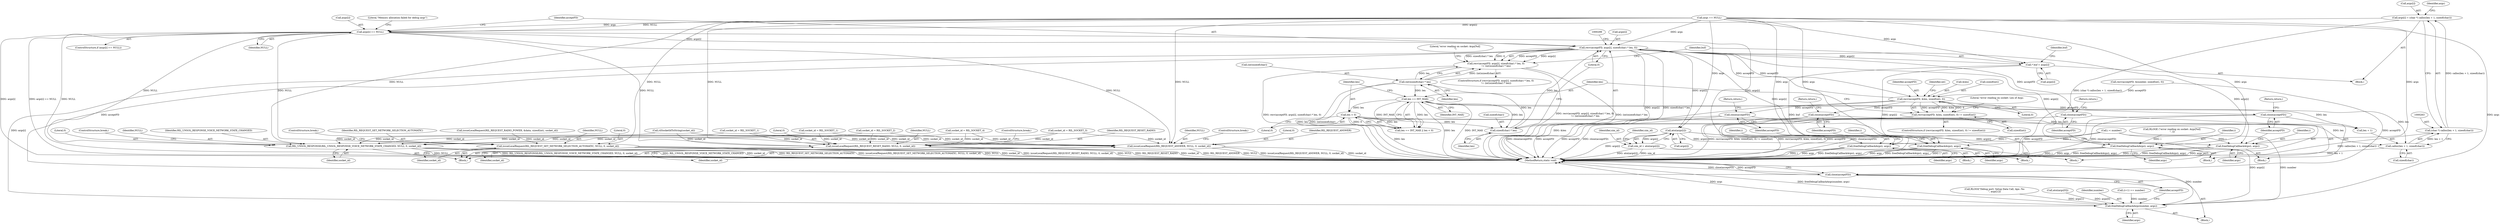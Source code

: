 digraph "0_Android_cd5f15f588a5d27e99ba12f057245bfe507f8c42@pointer" {
"1000258" [label="(Call,args[i] = (char *) calloc(len + 1, sizeof(char)))"];
"1000262" [label="(Call,(char *) calloc(len + 1, sizeof(char)))"];
"1000264" [label="(Call,calloc(len + 1, sizeof(char)))"];
"1000243" [label="(Call,len == INT_MAX)"];
"1000297" [label="(Call,(int)sizeof(char) * len)"];
"1000292" [label="(Call,sizeof(char) * len)"];
"1000246" [label="(Call,len < 0)"];
"1000271" [label="(Call,args[i] == NULL)"];
"1000279" [label="(Call,freeDebugCallbackArgs(i, args))"];
"1000287" [label="(Call,recv(acceptFD, args[i], sizeof(char) * len, 0))"];
"1000223" [label="(Call,recv(acceptFD, &len, sizeof(int), 0))"];
"1000222" [label="(Call,recv(acceptFD, &len, sizeof(int), 0) != sizeof(int))"];
"1000238" [label="(Call,close(acceptFD))"];
"1000255" [label="(Call,close(acceptFD))"];
"1000282" [label="(Call,close(acceptFD))"];
"1000235" [label="(Call,freeDebugCallbackArgs(i, args))"];
"1000252" [label="(Call,freeDebugCallbackArgs(i, args))"];
"1000286" [label="(Call,recv(acceptFD, args[i], sizeof(char) * len, 0)\n != (int)sizeof(char) * len)"];
"1000307" [label="(Call,freeDebugCallbackArgs(i, args))"];
"1000310" [label="(Call,close(acceptFD))"];
"1000314" [label="(Call,* buf = args[i])"];
"1000333" [label="(Call,atoi(args[i]))"];
"1000331" [label="(Call,sim_id = atoi(args[i]))"];
"1000630" [label="(Call,freeDebugCallbackArgs(number, args))"];
"1000633" [label="(Call,close(acceptFD))"];
"1000374" [label="(Call,issueLocalRequest(RIL_REQUEST_RESET_RADIO, NULL, 0, socket_id))"];
"1000440" [label="(Call,RIL_UNSOL_RESPONSE(RIL_UNSOL_RESPONSE_VOICE_NETWORK_STATE_CHANGED, NULL, 0, socket_id))"];
"1000545" [label="(Call,issueLocalRequest(RIL_REQUEST_SET_NETWORK_SELECTION_AUTOMATIC, NULL, 0, socket_id))"];
"1000609" [label="(Call,issueLocalRequest(RIL_REQUEST_ANSWER, NULL, 0, socket_id))"];
"1000265" [label="(Call,len + 1)"];
"1000309" [label="(Identifier,args)"];
"1000546" [label="(Identifier,RIL_REQUEST_SET_NETWORK_SELECTION_AUTOMATIC)"];
"1000255" [label="(Call,close(acceptFD))"];
"1000257" [label="(Return,return;)"];
"1000246" [label="(Call,len < 0)"];
"1000307" [label="(Call,freeDebugCallbackArgs(i, args))"];
"1000346" [label="(Call,socket_id = RIL_SOCKET_2)"];
"1000361" [label="(Call,socket_id = RIL_SOCKET_1)"];
"1000549" [label="(Identifier,socket_id)"];
"1000286" [label="(Call,recv(acceptFD, args[i], sizeof(char) * len, 0)\n != (int)sizeof(char) * len)"];
"1000287" [label="(Call,recv(acceptFD, args[i], sizeof(char) * len, 0))"];
"1000259" [label="(Call,args[i])"];
"1000282" [label="(Call,close(acceptFD))"];
"1000239" [label="(Identifier,acceptFD)"];
"1000252" [label="(Call,freeDebugCallbackArgs(i, args))"];
"1000247" [label="(Identifier,len)"];
"1000444" [label="(Identifier,socket_id)"];
"1000224" [label="(Identifier,acceptFD)"];
"1000443" [label="(Literal,0)"];
"1000304" [label="(Call,RLOGE (\"error reading on socket: Args[%d] \n\", i))"];
"1000258" [label="(Call,args[i] = (char *) calloc(len + 1, sizeof(char)))"];
"1000249" [label="(Block,)"];
"1000341" [label="(Call,socket_id = RIL_SOCKET_1)"];
"1000296" [label="(Literal,0)"];
"1000271" [label="(Call,args[i] == NULL)"];
"1000243" [label="(Call,len == INT_MAX)"];
"1000442" [label="(Identifier,NULL)"];
"1000295" [label="(Identifier,len)"];
"1000264" [label="(Call,calloc(len + 1, sizeof(char)))"];
"1000280" [label="(Identifier,i)"];
"1000632" [label="(Identifier,args)"];
"1000440" [label="(Call,RIL_UNSOL_RESPONSE(RIL_UNSOL_RESPONSE_VOICE_NETWORK_STATE_CHANGED, NULL, 0, socket_id))"];
"1000200" [label="(Call,args == NULL)"];
"1000281" [label="(Identifier,args)"];
"1000614" [label="(ControlStructure,break;)"];
"1000379" [label="(ControlStructure,break;)"];
"1000279" [label="(Call,freeDebugCallbackArgs(i, args))"];
"1000240" [label="(Return,return;)"];
"1000285" [label="(ControlStructure,if (recv(acceptFD, args[i], sizeof(char) * len, 0)\n != (int)sizeof(char) * len))"];
"1000312" [label="(Return,return;)"];
"1000235" [label="(Call,freeDebugCallbackArgs(i, args))"];
"1000278" [label="(Literal,\"Memory allocation failed for debug args\")"];
"1000143" [label="(Call,rilSocketIdToString(socket_id))"];
"1000536" [label="(Call,issueLocalRequest(RIL_REQUEST_RADIO_POWER, &data, sizeof(int), socket_id))"];
"1000231" [label="(Identifier,int)"];
"1000547" [label="(Identifier,NULL)"];
"1000237" [label="(Identifier,args)"];
"1000223" [label="(Call,recv(acceptFD, &len, sizeof(int), 0))"];
"1000375" [label="(Identifier,RIL_REQUEST_RESET_RADIO)"];
"1000230" [label="(Call,sizeof(int))"];
"1000351" [label="(Call,socket_id = RIL_SOCKET_3)"];
"1000552" [label="(Call,RLOGI(\"Debug port: Setup Data Call, Apn :%s\n\", args[1]))"];
"1000229" [label="(Literal,0)"];
"1000366" [label="(Call,atoi(args[0]))"];
"1000303" [label="(Block,)"];
"1000612" [label="(Literal,0)"];
"1000545" [label="(Call,issueLocalRequest(RIL_REQUEST_SET_NETWORK_SELECTION_AUTOMATIC, NULL, 0, socket_id))"];
"1000272" [label="(Call,args[i])"];
"1000276" [label="(Block,)"];
"1000166" [label="(Call,recv(acceptFD, &number, sizeof(int), 0))"];
"1000613" [label="(Identifier,socket_id)"];
"1000273" [label="(Identifier,args)"];
"1000275" [label="(Identifier,NULL)"];
"1000292" [label="(Call,sizeof(char) * len)"];
"1000302" [label="(Identifier,len)"];
"1000445" [label="(ControlStructure,break;)"];
"1000315" [label="(Identifier,buf)"];
"1000221" [label="(ControlStructure,if (recv(acceptFD, &len, sizeof(int), 0) != sizeof(int)))"];
"1000377" [label="(Literal,0)"];
"1000338" [label="(Identifier,sim_id)"];
"1000548" [label="(Literal,0)"];
"1000630" [label="(Call,freeDebugCallbackArgs(number, args))"];
"1000289" [label="(Call,args[i])"];
"1000610" [label="(Identifier,RIL_REQUEST_ANSWER)"];
"1000441" [label="(Identifier,RIL_UNSOL_RESPONSE_VOICE_NETWORK_STATE_CHANGED)"];
"1000332" [label="(Identifier,sim_id)"];
"1000219" [label="(Block,)"];
"1000609" [label="(Call,issueLocalRequest(RIL_REQUEST_ANSWER, NULL, 0, socket_id))"];
"1000222" [label="(Call,recv(acceptFD, &len, sizeof(int), 0) != sizeof(int))"];
"1000378" [label="(Identifier,socket_id)"];
"1000316" [label="(Call,args[i])"];
"1000253" [label="(Identifier,i)"];
"1000633" [label="(Call,close(acceptFD))"];
"1000245" [label="(Identifier,INT_MAX)"];
"1000288" [label="(Identifier,acceptFD)"];
"1000631" [label="(Identifier,number)"];
"1000611" [label="(Identifier,NULL)"];
"1000308" [label="(Identifier,i)"];
"1000331" [label="(Call,sim_id = atoi(args[i]))"];
"1000330" [label="(Block,)"];
"1000297" [label="(Call,(int)sizeof(char) * len)"];
"1000376" [label="(Identifier,NULL)"];
"1000232" [label="(Block,)"];
"1000270" [label="(ControlStructure,if (args[i] == NULL))"];
"1000236" [label="(Identifier,i)"];
"1000225" [label="(Call,&len)"];
"1000112" [label="(Block,)"];
"1000298" [label="(Call,(int)sizeof(char))"];
"1000325" [label="(Call,(i+1) == number)"];
"1000311" [label="(Identifier,acceptFD)"];
"1000334" [label="(Call,args[i])"];
"1000227" [label="(Call,sizeof(int))"];
"1000333" [label="(Call,atoi(args[i]))"];
"1000262" [label="(Call,(char *) calloc(len + 1, sizeof(char)))"];
"1000256" [label="(Identifier,acceptFD)"];
"1000234" [label="(Literal,\"error reading on socket: Len of Args: \n\")"];
"1000238" [label="(Call,close(acceptFD))"];
"1000370" [label="(Block,)"];
"1000214" [label="(Call,i < number)"];
"1000314" [label="(Call,* buf = args[i])"];
"1000310" [label="(Call,close(acceptFD))"];
"1000254" [label="(Identifier,args)"];
"1000283" [label="(Identifier,acceptFD)"];
"1000242" [label="(Call,len == INT_MAX || len < 0)"];
"1000635" [label="(MethodReturn,static void)"];
"1000634" [label="(Identifier,acceptFD)"];
"1000284" [label="(Return,return;)"];
"1000550" [label="(ControlStructure,break;)"];
"1000244" [label="(Identifier,len)"];
"1000268" [label="(Call,sizeof(char))"];
"1000305" [label="(Literal,\"error reading on socket: Args[%d] \n\")"];
"1000321" [label="(Identifier,buf)"];
"1000248" [label="(Literal,0)"];
"1000293" [label="(Call,sizeof(char))"];
"1000356" [label="(Call,socket_id = RIL_SOCKET_4)"];
"1000374" [label="(Call,issueLocalRequest(RIL_REQUEST_RESET_RADIO, NULL, 0, socket_id))"];
"1000258" -> "1000219"  [label="AST: "];
"1000258" -> "1000262"  [label="CFG: "];
"1000259" -> "1000258"  [label="AST: "];
"1000262" -> "1000258"  [label="AST: "];
"1000273" -> "1000258"  [label="CFG: "];
"1000258" -> "1000635"  [label="DDG: (char *) calloc(len + 1, sizeof(char))"];
"1000262" -> "1000258"  [label="DDG: calloc(len + 1, sizeof(char))"];
"1000258" -> "1000271"  [label="DDG: args[i]"];
"1000262" -> "1000264"  [label="CFG: "];
"1000263" -> "1000262"  [label="AST: "];
"1000264" -> "1000262"  [label="AST: "];
"1000262" -> "1000635"  [label="DDG: calloc(len + 1, sizeof(char))"];
"1000264" -> "1000262"  [label="DDG: len + 1"];
"1000264" -> "1000268"  [label="CFG: "];
"1000265" -> "1000264"  [label="AST: "];
"1000268" -> "1000264"  [label="AST: "];
"1000264" -> "1000635"  [label="DDG: len + 1"];
"1000243" -> "1000264"  [label="DDG: len"];
"1000246" -> "1000264"  [label="DDG: len"];
"1000243" -> "1000242"  [label="AST: "];
"1000243" -> "1000245"  [label="CFG: "];
"1000244" -> "1000243"  [label="AST: "];
"1000245" -> "1000243"  [label="AST: "];
"1000247" -> "1000243"  [label="CFG: "];
"1000242" -> "1000243"  [label="CFG: "];
"1000243" -> "1000635"  [label="DDG: len"];
"1000243" -> "1000635"  [label="DDG: INT_MAX"];
"1000243" -> "1000242"  [label="DDG: len"];
"1000243" -> "1000242"  [label="DDG: INT_MAX"];
"1000297" -> "1000243"  [label="DDG: len"];
"1000243" -> "1000246"  [label="DDG: len"];
"1000243" -> "1000265"  [label="DDG: len"];
"1000243" -> "1000292"  [label="DDG: len"];
"1000297" -> "1000286"  [label="AST: "];
"1000297" -> "1000302"  [label="CFG: "];
"1000298" -> "1000297"  [label="AST: "];
"1000302" -> "1000297"  [label="AST: "];
"1000286" -> "1000297"  [label="CFG: "];
"1000297" -> "1000635"  [label="DDG: (int)sizeof(char)"];
"1000297" -> "1000635"  [label="DDG: len"];
"1000297" -> "1000286"  [label="DDG: (int)sizeof(char)"];
"1000297" -> "1000286"  [label="DDG: len"];
"1000292" -> "1000297"  [label="DDG: len"];
"1000292" -> "1000287"  [label="AST: "];
"1000292" -> "1000295"  [label="CFG: "];
"1000293" -> "1000292"  [label="AST: "];
"1000295" -> "1000292"  [label="AST: "];
"1000296" -> "1000292"  [label="CFG: "];
"1000292" -> "1000287"  [label="DDG: len"];
"1000246" -> "1000292"  [label="DDG: len"];
"1000246" -> "1000242"  [label="AST: "];
"1000246" -> "1000248"  [label="CFG: "];
"1000247" -> "1000246"  [label="AST: "];
"1000248" -> "1000246"  [label="AST: "];
"1000242" -> "1000246"  [label="CFG: "];
"1000246" -> "1000635"  [label="DDG: len"];
"1000246" -> "1000242"  [label="DDG: len"];
"1000246" -> "1000242"  [label="DDG: 0"];
"1000246" -> "1000265"  [label="DDG: len"];
"1000271" -> "1000270"  [label="AST: "];
"1000271" -> "1000275"  [label="CFG: "];
"1000272" -> "1000271"  [label="AST: "];
"1000275" -> "1000271"  [label="AST: "];
"1000278" -> "1000271"  [label="CFG: "];
"1000288" -> "1000271"  [label="CFG: "];
"1000271" -> "1000635"  [label="DDG: NULL"];
"1000271" -> "1000635"  [label="DDG: args[i]"];
"1000271" -> "1000635"  [label="DDG: args[i] == NULL"];
"1000200" -> "1000271"  [label="DDG: args"];
"1000200" -> "1000271"  [label="DDG: NULL"];
"1000271" -> "1000279"  [label="DDG: args[i]"];
"1000271" -> "1000287"  [label="DDG: args[i]"];
"1000271" -> "1000374"  [label="DDG: NULL"];
"1000271" -> "1000440"  [label="DDG: NULL"];
"1000271" -> "1000545"  [label="DDG: NULL"];
"1000271" -> "1000609"  [label="DDG: NULL"];
"1000279" -> "1000276"  [label="AST: "];
"1000279" -> "1000281"  [label="CFG: "];
"1000280" -> "1000279"  [label="AST: "];
"1000281" -> "1000279"  [label="AST: "];
"1000283" -> "1000279"  [label="CFG: "];
"1000279" -> "1000635"  [label="DDG: i"];
"1000279" -> "1000635"  [label="DDG: args"];
"1000279" -> "1000635"  [label="DDG: freeDebugCallbackArgs(i, args)"];
"1000214" -> "1000279"  [label="DDG: i"];
"1000200" -> "1000279"  [label="DDG: args"];
"1000287" -> "1000286"  [label="AST: "];
"1000287" -> "1000296"  [label="CFG: "];
"1000288" -> "1000287"  [label="AST: "];
"1000289" -> "1000287"  [label="AST: "];
"1000296" -> "1000287"  [label="AST: "];
"1000299" -> "1000287"  [label="CFG: "];
"1000287" -> "1000635"  [label="DDG: sizeof(char) * len"];
"1000287" -> "1000635"  [label="DDG: args[i]"];
"1000287" -> "1000223"  [label="DDG: acceptFD"];
"1000287" -> "1000235"  [label="DDG: args[i]"];
"1000287" -> "1000252"  [label="DDG: args[i]"];
"1000287" -> "1000286"  [label="DDG: acceptFD"];
"1000287" -> "1000286"  [label="DDG: args[i]"];
"1000287" -> "1000286"  [label="DDG: sizeof(char) * len"];
"1000287" -> "1000286"  [label="DDG: 0"];
"1000223" -> "1000287"  [label="DDG: acceptFD"];
"1000200" -> "1000287"  [label="DDG: args"];
"1000287" -> "1000307"  [label="DDG: args[i]"];
"1000287" -> "1000310"  [label="DDG: acceptFD"];
"1000287" -> "1000314"  [label="DDG: args[i]"];
"1000287" -> "1000333"  [label="DDG: args[i]"];
"1000287" -> "1000630"  [label="DDG: args[i]"];
"1000287" -> "1000633"  [label="DDG: acceptFD"];
"1000223" -> "1000222"  [label="AST: "];
"1000223" -> "1000229"  [label="CFG: "];
"1000224" -> "1000223"  [label="AST: "];
"1000225" -> "1000223"  [label="AST: "];
"1000227" -> "1000223"  [label="AST: "];
"1000229" -> "1000223"  [label="AST: "];
"1000231" -> "1000223"  [label="CFG: "];
"1000223" -> "1000635"  [label="DDG: &len"];
"1000223" -> "1000222"  [label="DDG: acceptFD"];
"1000223" -> "1000222"  [label="DDG: &len"];
"1000223" -> "1000222"  [label="DDG: 0"];
"1000166" -> "1000223"  [label="DDG: acceptFD"];
"1000223" -> "1000238"  [label="DDG: acceptFD"];
"1000223" -> "1000255"  [label="DDG: acceptFD"];
"1000223" -> "1000282"  [label="DDG: acceptFD"];
"1000222" -> "1000221"  [label="AST: "];
"1000222" -> "1000230"  [label="CFG: "];
"1000230" -> "1000222"  [label="AST: "];
"1000234" -> "1000222"  [label="CFG: "];
"1000244" -> "1000222"  [label="CFG: "];
"1000222" -> "1000635"  [label="DDG: recv(acceptFD, &len, sizeof(int), 0)"];
"1000222" -> "1000635"  [label="DDG: recv(acceptFD, &len, sizeof(int), 0) != sizeof(int)"];
"1000238" -> "1000232"  [label="AST: "];
"1000238" -> "1000239"  [label="CFG: "];
"1000239" -> "1000238"  [label="AST: "];
"1000240" -> "1000238"  [label="CFG: "];
"1000238" -> "1000635"  [label="DDG: acceptFD"];
"1000238" -> "1000635"  [label="DDG: close(acceptFD)"];
"1000255" -> "1000249"  [label="AST: "];
"1000255" -> "1000256"  [label="CFG: "];
"1000256" -> "1000255"  [label="AST: "];
"1000257" -> "1000255"  [label="CFG: "];
"1000255" -> "1000635"  [label="DDG: close(acceptFD)"];
"1000255" -> "1000635"  [label="DDG: acceptFD"];
"1000282" -> "1000276"  [label="AST: "];
"1000282" -> "1000283"  [label="CFG: "];
"1000283" -> "1000282"  [label="AST: "];
"1000284" -> "1000282"  [label="CFG: "];
"1000282" -> "1000635"  [label="DDG: close(acceptFD)"];
"1000282" -> "1000635"  [label="DDG: acceptFD"];
"1000235" -> "1000232"  [label="AST: "];
"1000235" -> "1000237"  [label="CFG: "];
"1000236" -> "1000235"  [label="AST: "];
"1000237" -> "1000235"  [label="AST: "];
"1000239" -> "1000235"  [label="CFG: "];
"1000235" -> "1000635"  [label="DDG: args"];
"1000235" -> "1000635"  [label="DDG: i"];
"1000235" -> "1000635"  [label="DDG: freeDebugCallbackArgs(i, args)"];
"1000214" -> "1000235"  [label="DDG: i"];
"1000333" -> "1000235"  [label="DDG: args[i]"];
"1000200" -> "1000235"  [label="DDG: args"];
"1000252" -> "1000249"  [label="AST: "];
"1000252" -> "1000254"  [label="CFG: "];
"1000253" -> "1000252"  [label="AST: "];
"1000254" -> "1000252"  [label="AST: "];
"1000256" -> "1000252"  [label="CFG: "];
"1000252" -> "1000635"  [label="DDG: i"];
"1000252" -> "1000635"  [label="DDG: args"];
"1000252" -> "1000635"  [label="DDG: freeDebugCallbackArgs(i, args)"];
"1000214" -> "1000252"  [label="DDG: i"];
"1000333" -> "1000252"  [label="DDG: args[i]"];
"1000200" -> "1000252"  [label="DDG: args"];
"1000286" -> "1000285"  [label="AST: "];
"1000305" -> "1000286"  [label="CFG: "];
"1000315" -> "1000286"  [label="CFG: "];
"1000286" -> "1000635"  [label="DDG: recv(acceptFD, args[i], sizeof(char) * len, 0)\n != (int)sizeof(char) * len"];
"1000286" -> "1000635"  [label="DDG: recv(acceptFD, args[i], sizeof(char) * len, 0)"];
"1000286" -> "1000635"  [label="DDG: (int)sizeof(char) * len"];
"1000307" -> "1000303"  [label="AST: "];
"1000307" -> "1000309"  [label="CFG: "];
"1000308" -> "1000307"  [label="AST: "];
"1000309" -> "1000307"  [label="AST: "];
"1000311" -> "1000307"  [label="CFG: "];
"1000307" -> "1000635"  [label="DDG: args"];
"1000307" -> "1000635"  [label="DDG: freeDebugCallbackArgs(i, args)"];
"1000307" -> "1000635"  [label="DDG: i"];
"1000304" -> "1000307"  [label="DDG: i"];
"1000200" -> "1000307"  [label="DDG: args"];
"1000310" -> "1000303"  [label="AST: "];
"1000310" -> "1000311"  [label="CFG: "];
"1000311" -> "1000310"  [label="AST: "];
"1000312" -> "1000310"  [label="CFG: "];
"1000310" -> "1000635"  [label="DDG: close(acceptFD)"];
"1000310" -> "1000635"  [label="DDG: acceptFD"];
"1000314" -> "1000219"  [label="AST: "];
"1000314" -> "1000316"  [label="CFG: "];
"1000315" -> "1000314"  [label="AST: "];
"1000316" -> "1000314"  [label="AST: "];
"1000321" -> "1000314"  [label="CFG: "];
"1000314" -> "1000635"  [label="DDG: args[i]"];
"1000314" -> "1000635"  [label="DDG: buf"];
"1000200" -> "1000314"  [label="DDG: args"];
"1000333" -> "1000331"  [label="AST: "];
"1000333" -> "1000334"  [label="CFG: "];
"1000334" -> "1000333"  [label="AST: "];
"1000331" -> "1000333"  [label="CFG: "];
"1000333" -> "1000635"  [label="DDG: args[i]"];
"1000333" -> "1000331"  [label="DDG: args[i]"];
"1000200" -> "1000333"  [label="DDG: args"];
"1000333" -> "1000630"  [label="DDG: args[i]"];
"1000331" -> "1000330"  [label="AST: "];
"1000332" -> "1000331"  [label="AST: "];
"1000338" -> "1000331"  [label="CFG: "];
"1000331" -> "1000635"  [label="DDG: atoi(args[i])"];
"1000331" -> "1000635"  [label="DDG: sim_id"];
"1000630" -> "1000112"  [label="AST: "];
"1000630" -> "1000632"  [label="CFG: "];
"1000631" -> "1000630"  [label="AST: "];
"1000632" -> "1000630"  [label="AST: "];
"1000634" -> "1000630"  [label="CFG: "];
"1000630" -> "1000635"  [label="DDG: freeDebugCallbackArgs(number, args)"];
"1000630" -> "1000635"  [label="DDG: args"];
"1000630" -> "1000635"  [label="DDG: number"];
"1000214" -> "1000630"  [label="DDG: number"];
"1000325" -> "1000630"  [label="DDG: number"];
"1000200" -> "1000630"  [label="DDG: args"];
"1000366" -> "1000630"  [label="DDG: args[0]"];
"1000552" -> "1000630"  [label="DDG: args[1]"];
"1000633" -> "1000112"  [label="AST: "];
"1000633" -> "1000634"  [label="CFG: "];
"1000634" -> "1000633"  [label="AST: "];
"1000635" -> "1000633"  [label="CFG: "];
"1000633" -> "1000635"  [label="DDG: close(acceptFD)"];
"1000633" -> "1000635"  [label="DDG: acceptFD"];
"1000166" -> "1000633"  [label="DDG: acceptFD"];
"1000374" -> "1000370"  [label="AST: "];
"1000374" -> "1000378"  [label="CFG: "];
"1000375" -> "1000374"  [label="AST: "];
"1000376" -> "1000374"  [label="AST: "];
"1000377" -> "1000374"  [label="AST: "];
"1000378" -> "1000374"  [label="AST: "];
"1000379" -> "1000374"  [label="CFG: "];
"1000374" -> "1000635"  [label="DDG: NULL"];
"1000374" -> "1000635"  [label="DDG: RIL_REQUEST_RESET_RADIO"];
"1000374" -> "1000635"  [label="DDG: socket_id"];
"1000374" -> "1000635"  [label="DDG: issueLocalRequest(RIL_REQUEST_RESET_RADIO, NULL, 0, socket_id)"];
"1000200" -> "1000374"  [label="DDG: NULL"];
"1000356" -> "1000374"  [label="DDG: socket_id"];
"1000143" -> "1000374"  [label="DDG: socket_id"];
"1000346" -> "1000374"  [label="DDG: socket_id"];
"1000341" -> "1000374"  [label="DDG: socket_id"];
"1000361" -> "1000374"  [label="DDG: socket_id"];
"1000351" -> "1000374"  [label="DDG: socket_id"];
"1000440" -> "1000370"  [label="AST: "];
"1000440" -> "1000444"  [label="CFG: "];
"1000441" -> "1000440"  [label="AST: "];
"1000442" -> "1000440"  [label="AST: "];
"1000443" -> "1000440"  [label="AST: "];
"1000444" -> "1000440"  [label="AST: "];
"1000445" -> "1000440"  [label="CFG: "];
"1000440" -> "1000635"  [label="DDG: NULL"];
"1000440" -> "1000635"  [label="DDG: RIL_UNSOL_RESPONSE(RIL_UNSOL_RESPONSE_VOICE_NETWORK_STATE_CHANGED, NULL, 0, socket_id)"];
"1000440" -> "1000635"  [label="DDG: RIL_UNSOL_RESPONSE_VOICE_NETWORK_STATE_CHANGED"];
"1000440" -> "1000635"  [label="DDG: socket_id"];
"1000200" -> "1000440"  [label="DDG: NULL"];
"1000356" -> "1000440"  [label="DDG: socket_id"];
"1000143" -> "1000440"  [label="DDG: socket_id"];
"1000346" -> "1000440"  [label="DDG: socket_id"];
"1000341" -> "1000440"  [label="DDG: socket_id"];
"1000361" -> "1000440"  [label="DDG: socket_id"];
"1000351" -> "1000440"  [label="DDG: socket_id"];
"1000545" -> "1000370"  [label="AST: "];
"1000545" -> "1000549"  [label="CFG: "];
"1000546" -> "1000545"  [label="AST: "];
"1000547" -> "1000545"  [label="AST: "];
"1000548" -> "1000545"  [label="AST: "];
"1000549" -> "1000545"  [label="AST: "];
"1000550" -> "1000545"  [label="CFG: "];
"1000545" -> "1000635"  [label="DDG: RIL_REQUEST_SET_NETWORK_SELECTION_AUTOMATIC"];
"1000545" -> "1000635"  [label="DDG: issueLocalRequest(RIL_REQUEST_SET_NETWORK_SELECTION_AUTOMATIC, NULL, 0, socket_id)"];
"1000545" -> "1000635"  [label="DDG: NULL"];
"1000545" -> "1000635"  [label="DDG: socket_id"];
"1000200" -> "1000545"  [label="DDG: NULL"];
"1000536" -> "1000545"  [label="DDG: socket_id"];
"1000609" -> "1000370"  [label="AST: "];
"1000609" -> "1000613"  [label="CFG: "];
"1000610" -> "1000609"  [label="AST: "];
"1000611" -> "1000609"  [label="AST: "];
"1000612" -> "1000609"  [label="AST: "];
"1000613" -> "1000609"  [label="AST: "];
"1000614" -> "1000609"  [label="CFG: "];
"1000609" -> "1000635"  [label="DDG: socket_id"];
"1000609" -> "1000635"  [label="DDG: RIL_REQUEST_ANSWER"];
"1000609" -> "1000635"  [label="DDG: NULL"];
"1000609" -> "1000635"  [label="DDG: issueLocalRequest(RIL_REQUEST_ANSWER, NULL, 0, socket_id)"];
"1000200" -> "1000609"  [label="DDG: NULL"];
"1000356" -> "1000609"  [label="DDG: socket_id"];
"1000143" -> "1000609"  [label="DDG: socket_id"];
"1000346" -> "1000609"  [label="DDG: socket_id"];
"1000341" -> "1000609"  [label="DDG: socket_id"];
"1000361" -> "1000609"  [label="DDG: socket_id"];
"1000351" -> "1000609"  [label="DDG: socket_id"];
}
